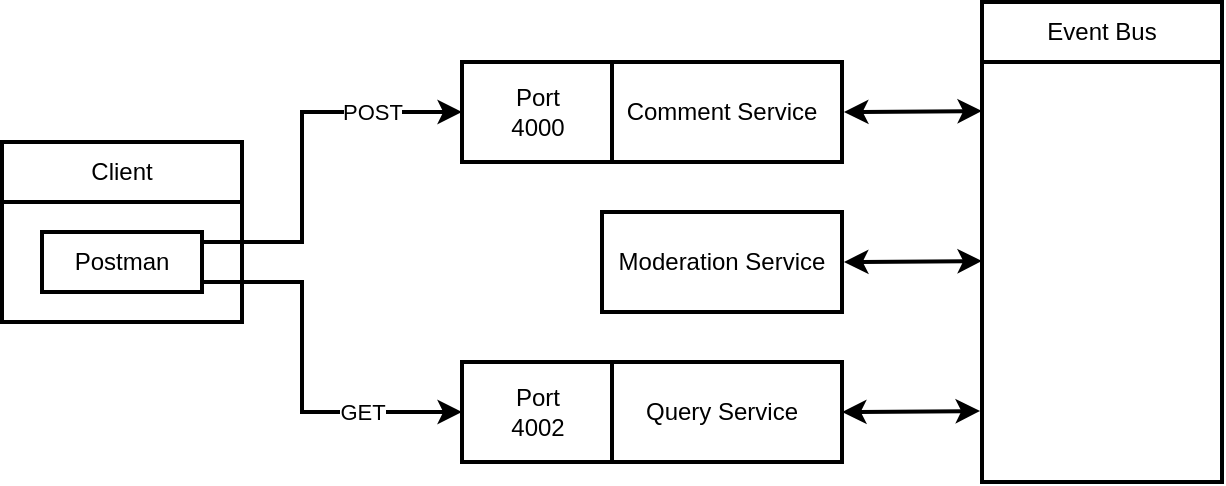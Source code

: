 <mxfile version="13.7.9" type="device"><diagram id="kkfX3EOF3lbObh3xoG2Z" name="Page-1"><mxGraphModel dx="852" dy="494" grid="1" gridSize="10" guides="1" tooltips="1" connect="1" arrows="1" fold="1" page="1" pageScale="1" pageWidth="850" pageHeight="1100" math="0" shadow="0"><root><mxCell id="0"/><mxCell id="1" parent="0"/><mxCell id="NFVikN1ObMJC-g65mp_2-14" value="" style="rounded=0;whiteSpace=wrap;html=1;strokeWidth=2;" parent="1" vertex="1"><mxGeometry x="80" y="235" width="120" height="30" as="geometry"/></mxCell><mxCell id="NFVikN1ObMJC-g65mp_2-15" value="Client" style="text;html=1;strokeColor=none;fillColor=none;align=center;verticalAlign=middle;whiteSpace=wrap;rounded=0;" parent="1" vertex="1"><mxGeometry x="120" y="240" width="40" height="20" as="geometry"/></mxCell><mxCell id="NFVikN1ObMJC-g65mp_2-16" value="" style="rounded=0;whiteSpace=wrap;html=1;strokeWidth=2;" parent="1" vertex="1"><mxGeometry x="80" y="265" width="120" height="60" as="geometry"/></mxCell><mxCell id="NFVikN1ObMJC-g65mp_2-17" value="" style="rounded=0;whiteSpace=wrap;html=1;strokeWidth=2;" parent="1" vertex="1"><mxGeometry x="100" y="280" width="80" height="30" as="geometry"/></mxCell><mxCell id="NFVikN1ObMJC-g65mp_2-20" value="" style="rounded=0;whiteSpace=wrap;html=1;strokeWidth=2;" parent="1" vertex="1"><mxGeometry x="310" y="195" width="190" height="50" as="geometry"/></mxCell><mxCell id="NFVikN1ObMJC-g65mp_2-21" value="Comment Service" style="text;html=1;strokeColor=none;fillColor=none;align=center;verticalAlign=middle;whiteSpace=wrap;rounded=0;" parent="1" vertex="1"><mxGeometry x="390" y="210" width="100" height="20" as="geometry"/></mxCell><mxCell id="NFVikN1ObMJC-g65mp_2-23" value="" style="rounded=0;whiteSpace=wrap;html=1;strokeWidth=2;" parent="1" vertex="1"><mxGeometry x="380" y="270" width="120" height="50" as="geometry"/></mxCell><mxCell id="NFVikN1ObMJC-g65mp_2-24" value="Moderation Service" style="text;html=1;strokeColor=none;fillColor=none;align=center;verticalAlign=middle;whiteSpace=wrap;rounded=0;" parent="1" vertex="1"><mxGeometry x="385" y="285" width="110" height="20" as="geometry"/></mxCell><mxCell id="NFVikN1ObMJC-g65mp_2-25" value="" style="rounded=0;whiteSpace=wrap;html=1;strokeWidth=2;" parent="1" vertex="1"><mxGeometry x="310" y="345" width="190" height="50" as="geometry"/></mxCell><mxCell id="NFVikN1ObMJC-g65mp_2-26" value="Query Service" style="text;html=1;strokeColor=none;fillColor=none;align=center;verticalAlign=middle;whiteSpace=wrap;rounded=0;" parent="1" vertex="1"><mxGeometry x="385" y="360" width="110" height="20" as="geometry"/></mxCell><mxCell id="NFVikN1ObMJC-g65mp_2-31" style="edgeStyle=orthogonalEdgeStyle;rounded=0;orthogonalLoop=1;jettySize=auto;html=1;exitX=1;exitY=0;exitDx=0;exitDy=0;entryX=0;entryY=0.5;entryDx=0;entryDy=0;strokeWidth=2;" parent="1" source="NFVikN1ObMJC-g65mp_2-29" target="NFVikN1ObMJC-g65mp_2-20" edge="1"><mxGeometry relative="1" as="geometry"><Array as="points"><mxPoint x="230" y="285"/><mxPoint x="230" y="220"/></Array></mxGeometry></mxCell><mxCell id="NFVikN1ObMJC-g65mp_2-35" value="POST" style="edgeLabel;html=1;align=center;verticalAlign=middle;resizable=0;points=[];" parent="NFVikN1ObMJC-g65mp_2-31" vertex="1" connectable="0"><mxGeometry x="0.409" y="1" relative="1" as="geometry"><mxPoint x="12" y="1" as="offset"/></mxGeometry></mxCell><mxCell id="NFVikN1ObMJC-g65mp_2-36" style="edgeStyle=orthogonalEdgeStyle;rounded=0;orthogonalLoop=1;jettySize=auto;html=1;exitX=1;exitY=1;exitDx=0;exitDy=0;entryX=0;entryY=0.5;entryDx=0;entryDy=0;strokeWidth=2;" parent="1" source="NFVikN1ObMJC-g65mp_2-29" target="NFVikN1ObMJC-g65mp_2-25" edge="1"><mxGeometry relative="1" as="geometry"><Array as="points"><mxPoint x="230" y="305"/><mxPoint x="230" y="370"/></Array></mxGeometry></mxCell><mxCell id="NFVikN1ObMJC-g65mp_2-37" value="GET" style="edgeLabel;html=1;align=center;verticalAlign=middle;resizable=0;points=[];" parent="NFVikN1ObMJC-g65mp_2-36" vertex="1" connectable="0"><mxGeometry x="0.426" relative="1" as="geometry"><mxPoint x="6" as="offset"/></mxGeometry></mxCell><mxCell id="NFVikN1ObMJC-g65mp_2-29" value="Postman" style="text;html=1;strokeColor=none;fillColor=none;align=center;verticalAlign=middle;whiteSpace=wrap;rounded=0;" parent="1" vertex="1"><mxGeometry x="100" y="285" width="80" height="20" as="geometry"/></mxCell><mxCell id="NFVikN1ObMJC-g65mp_2-39" value="" style="rounded=0;whiteSpace=wrap;html=1;strokeWidth=2;" parent="1" vertex="1"><mxGeometry x="570" y="195" width="120" height="210" as="geometry"/></mxCell><mxCell id="NFVikN1ObMJC-g65mp_2-40" value="" style="rounded=0;whiteSpace=wrap;html=1;strokeWidth=2;" parent="1" vertex="1"><mxGeometry x="570" y="165" width="120" height="30" as="geometry"/></mxCell><mxCell id="NFVikN1ObMJC-g65mp_2-41" value="Event Bus" style="text;html=1;strokeColor=none;fillColor=none;align=center;verticalAlign=middle;whiteSpace=wrap;rounded=0;" parent="1" vertex="1"><mxGeometry x="600" y="170" width="60" height="20" as="geometry"/></mxCell><mxCell id="NFVikN1ObMJC-g65mp_2-44" value="" style="endArrow=classic;startArrow=classic;html=1;strokeWidth=2;exitX=1;exitY=0.25;exitDx=0;exitDy=0;entryX=-0.008;entryY=0.057;entryDx=0;entryDy=0;entryPerimeter=0;" parent="1" edge="1"><mxGeometry width="50" height="50" relative="1" as="geometry"><mxPoint x="500.96" y="295.03" as="sourcePoint"/><mxPoint x="570" y="294.5" as="targetPoint"/></mxGeometry></mxCell><mxCell id="NFVikN1ObMJC-g65mp_2-45" value="" style="endArrow=classic;startArrow=classic;html=1;strokeWidth=2;exitX=1;exitY=0.25;exitDx=0;exitDy=0;entryX=-0.008;entryY=0.057;entryDx=0;entryDy=0;entryPerimeter=0;" parent="1" edge="1"><mxGeometry width="50" height="50" relative="1" as="geometry"><mxPoint x="500" y="370.03" as="sourcePoint"/><mxPoint x="569.04" y="369.5" as="targetPoint"/></mxGeometry></mxCell><mxCell id="NFVikN1ObMJC-g65mp_2-46" value="" style="endArrow=classic;startArrow=classic;html=1;strokeWidth=2;exitX=1;exitY=0.25;exitDx=0;exitDy=0;entryX=-0.008;entryY=0.057;entryDx=0;entryDy=0;entryPerimeter=0;" parent="1" edge="1"><mxGeometry width="50" height="50" relative="1" as="geometry"><mxPoint x="500.96" y="220.03" as="sourcePoint"/><mxPoint x="570" y="219.5" as="targetPoint"/></mxGeometry></mxCell><mxCell id="jB0RGWMRVsexr_tlmY89-1" value="" style="rounded=0;whiteSpace=wrap;html=1;strokeWidth=2;" vertex="1" parent="1"><mxGeometry x="310" y="195" width="75" height="50" as="geometry"/></mxCell><mxCell id="jB0RGWMRVsexr_tlmY89-2" value="" style="rounded=0;whiteSpace=wrap;html=1;strokeWidth=2;" vertex="1" parent="1"><mxGeometry x="310" y="345" width="75" height="50" as="geometry"/></mxCell><mxCell id="jB0RGWMRVsexr_tlmY89-3" value="Port 4000" style="text;html=1;strokeColor=none;fillColor=none;align=center;verticalAlign=middle;whiteSpace=wrap;rounded=0;" vertex="1" parent="1"><mxGeometry x="328" y="210" width="40" height="20" as="geometry"/></mxCell><mxCell id="jB0RGWMRVsexr_tlmY89-4" value="Port 4002" style="text;html=1;strokeColor=none;fillColor=none;align=center;verticalAlign=middle;whiteSpace=wrap;rounded=0;" vertex="1" parent="1"><mxGeometry x="328" y="360" width="40" height="20" as="geometry"/></mxCell></root></mxGraphModel></diagram></mxfile>